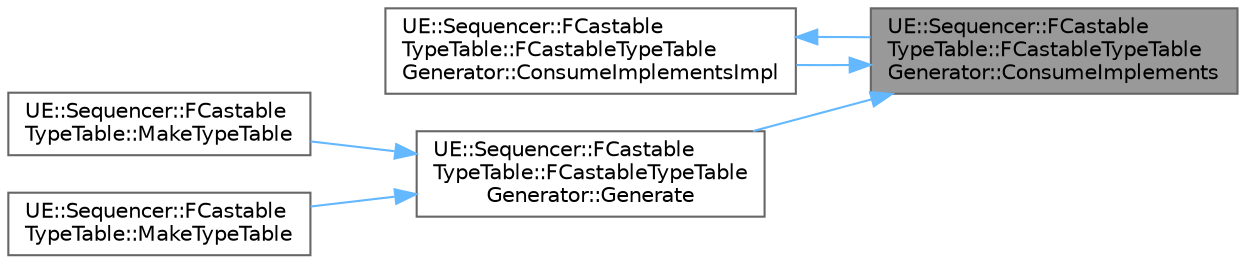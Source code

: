 digraph "UE::Sequencer::FCastableTypeTable::FCastableTypeTableGenerator::ConsumeImplements"
{
 // INTERACTIVE_SVG=YES
 // LATEX_PDF_SIZE
  bgcolor="transparent";
  edge [fontname=Helvetica,fontsize=10,labelfontname=Helvetica,labelfontsize=10];
  node [fontname=Helvetica,fontsize=10,shape=box,height=0.2,width=0.4];
  rankdir="RL";
  Node1 [id="Node000001",label="UE::Sequencer::FCastable\lTypeTable::FCastableTypeTable\lGenerator::ConsumeImplements",height=0.2,width=0.4,color="gray40", fillcolor="grey60", style="filled", fontcolor="black",tooltip=" "];
  Node1 -> Node2 [id="edge1_Node000001_Node000002",dir="back",color="steelblue1",style="solid",tooltip=" "];
  Node2 [id="Node000002",label="UE::Sequencer::FCastable\lTypeTable::FCastableTypeTable\lGenerator::ConsumeImplementsImpl",height=0.2,width=0.4,color="grey40", fillcolor="white", style="filled",URL="$d4/d32/structUE_1_1Sequencer_1_1FCastableTypeTable_1_1FCastableTypeTableGenerator.html#aaecf6cdee910fdd703e09e909bc0b712",tooltip=" "];
  Node2 -> Node1 [id="edge2_Node000002_Node000001",dir="back",color="steelblue1",style="solid",tooltip=" "];
  Node1 -> Node3 [id="edge3_Node000001_Node000003",dir="back",color="steelblue1",style="solid",tooltip=" "];
  Node3 [id="Node000003",label="UE::Sequencer::FCastable\lTypeTable::FCastableTypeTable\lGenerator::Generate",height=0.2,width=0.4,color="grey40", fillcolor="white", style="filled",URL="$d4/d32/structUE_1_1Sequencer_1_1FCastableTypeTable_1_1FCastableTypeTableGenerator.html#a58f8773acf39bb1b658d1e6523d1464b",tooltip="Generate the type table from a template type."];
  Node3 -> Node4 [id="edge4_Node000003_Node000004",dir="back",color="steelblue1",style="solid",tooltip=" "];
  Node4 [id="Node000004",label="UE::Sequencer::FCastable\lTypeTable::MakeTypeTable",height=0.2,width=0.4,color="grey40", fillcolor="white", style="filled",URL="$d3/dc0/structUE_1_1Sequencer_1_1FCastableTypeTable.html#a55f3539276b3d931dbc899841181c99c",tooltip=" "];
  Node3 -> Node5 [id="edge5_Node000003_Node000005",dir="back",color="steelblue1",style="solid",tooltip=" "];
  Node5 [id="Node000005",label="UE::Sequencer::FCastable\lTypeTable::MakeTypeTable",height=0.2,width=0.4,color="grey40", fillcolor="white", style="filled",URL="$d3/dc0/structUE_1_1Sequencer_1_1FCastableTypeTable.html#ad2cd02e45fad53382addbc96a441e185",tooltip=" "];
}
